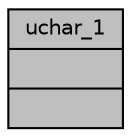 digraph "uchar_1"
{
  edge [fontname="Helvetica",fontsize="10",labelfontname="Helvetica",labelfontsize="10"];
  node [fontname="Helvetica",fontsize="10",shape=record];
  Node1 [label="{uchar_1\n||}",height=0.2,width=0.4,color="black", fillcolor="grey75", style="filled", fontcolor="black"];
}
